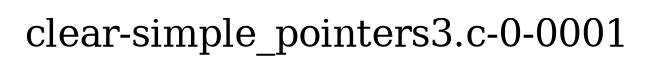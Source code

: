 digraph "clear-simple_pointers3.c-0-0001" {
	label=<<FONT POINT-SIZE="18">clear-simple_pointers3.c-0-0001</FONT>>;
	clusterrank=local;
	labelloc=t;
}
